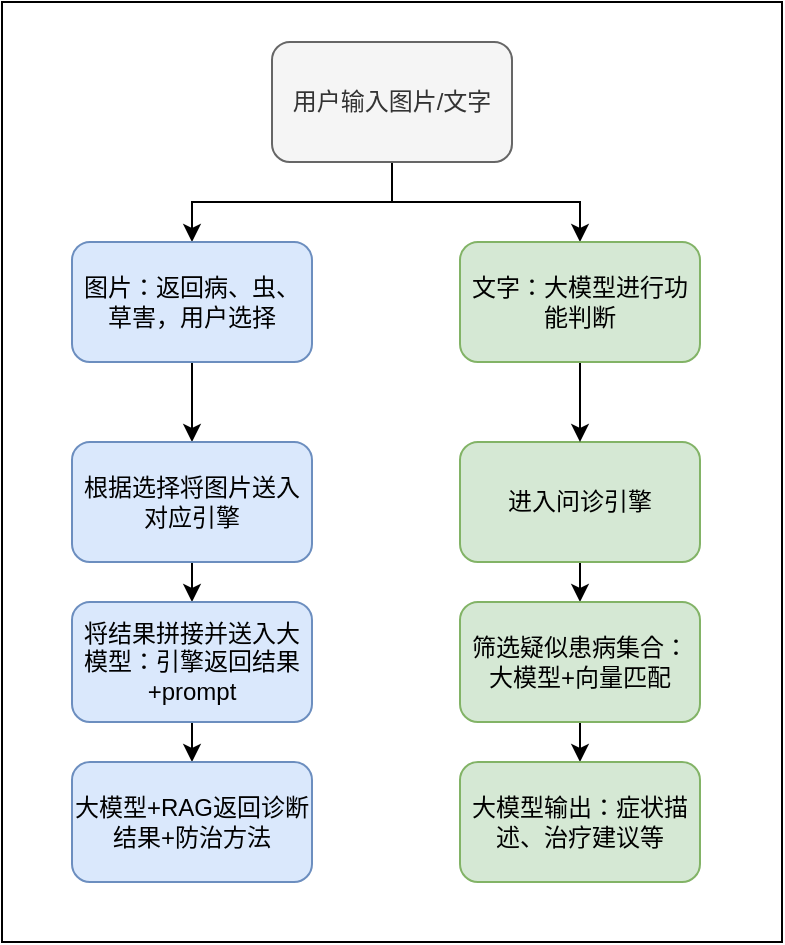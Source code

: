 <mxfile version="24.7.17">
  <diagram name="第 1 页" id="eMxHRLZWBAImxVuN15dN">
    <mxGraphModel dx="1050" dy="593" grid="1" gridSize="10" guides="1" tooltips="1" connect="1" arrows="1" fold="1" page="1" pageScale="1" pageWidth="827" pageHeight="1169" math="0" shadow="0">
      <root>
        <mxCell id="0" />
        <mxCell id="1" parent="0" />
        <mxCell id="rBL1BOkcqFpo-R5JIP8m-22" value="" style="rounded=0;whiteSpace=wrap;html=1;" vertex="1" parent="1">
          <mxGeometry x="185" y="80" width="390" height="470" as="geometry" />
        </mxCell>
        <mxCell id="rBL1BOkcqFpo-R5JIP8m-11" style="edgeStyle=orthogonalEdgeStyle;rounded=0;orthogonalLoop=1;jettySize=auto;html=1;exitX=0.5;exitY=1;exitDx=0;exitDy=0;entryX=0.5;entryY=0;entryDx=0;entryDy=0;" edge="1" parent="1" source="rBL1BOkcqFpo-R5JIP8m-1" target="rBL1BOkcqFpo-R5JIP8m-2">
          <mxGeometry relative="1" as="geometry">
            <Array as="points">
              <mxPoint x="380" y="180" />
              <mxPoint x="280" y="180" />
            </Array>
          </mxGeometry>
        </mxCell>
        <mxCell id="rBL1BOkcqFpo-R5JIP8m-12" style="edgeStyle=orthogonalEdgeStyle;rounded=0;orthogonalLoop=1;jettySize=auto;html=1;exitX=0.5;exitY=1;exitDx=0;exitDy=0;entryX=0.5;entryY=0;entryDx=0;entryDy=0;" edge="1" parent="1" source="rBL1BOkcqFpo-R5JIP8m-1" target="rBL1BOkcqFpo-R5JIP8m-7">
          <mxGeometry relative="1" as="geometry" />
        </mxCell>
        <mxCell id="rBL1BOkcqFpo-R5JIP8m-1" value="用户输入图片/文字" style="rounded=1;whiteSpace=wrap;html=1;fillColor=#f5f5f5;strokeColor=#666666;fontColor=#333333;" vertex="1" parent="1">
          <mxGeometry x="320" y="100" width="120" height="60" as="geometry" />
        </mxCell>
        <mxCell id="rBL1BOkcqFpo-R5JIP8m-13" style="edgeStyle=orthogonalEdgeStyle;rounded=0;orthogonalLoop=1;jettySize=auto;html=1;exitX=0.5;exitY=1;exitDx=0;exitDy=0;entryX=0.5;entryY=0;entryDx=0;entryDy=0;" edge="1" parent="1" source="rBL1BOkcqFpo-R5JIP8m-2" target="rBL1BOkcqFpo-R5JIP8m-4">
          <mxGeometry relative="1" as="geometry" />
        </mxCell>
        <mxCell id="rBL1BOkcqFpo-R5JIP8m-2" value="图片：返回病、虫、草害，用户选择" style="rounded=1;whiteSpace=wrap;html=1;fillColor=#dae8fc;strokeColor=#6c8ebf;" vertex="1" parent="1">
          <mxGeometry x="220" y="200" width="120" height="60" as="geometry" />
        </mxCell>
        <mxCell id="rBL1BOkcqFpo-R5JIP8m-16" style="edgeStyle=orthogonalEdgeStyle;rounded=0;orthogonalLoop=1;jettySize=auto;html=1;exitX=0.5;exitY=1;exitDx=0;exitDy=0;entryX=0.5;entryY=0;entryDx=0;entryDy=0;" edge="1" parent="1" source="rBL1BOkcqFpo-R5JIP8m-3" target="rBL1BOkcqFpo-R5JIP8m-8">
          <mxGeometry relative="1" as="geometry" />
        </mxCell>
        <mxCell id="rBL1BOkcqFpo-R5JIP8m-3" value="进入问诊引擎" style="rounded=1;whiteSpace=wrap;html=1;fillColor=#d5e8d4;strokeColor=#82b366;" vertex="1" parent="1">
          <mxGeometry x="414" y="300" width="120" height="60" as="geometry" />
        </mxCell>
        <mxCell id="rBL1BOkcqFpo-R5JIP8m-14" style="edgeStyle=orthogonalEdgeStyle;rounded=0;orthogonalLoop=1;jettySize=auto;html=1;exitX=0.5;exitY=1;exitDx=0;exitDy=0;entryX=0.5;entryY=0;entryDx=0;entryDy=0;" edge="1" parent="1" source="rBL1BOkcqFpo-R5JIP8m-4" target="rBL1BOkcqFpo-R5JIP8m-5">
          <mxGeometry relative="1" as="geometry" />
        </mxCell>
        <mxCell id="rBL1BOkcqFpo-R5JIP8m-4" value="根据选择将图片送入对应引擎" style="rounded=1;whiteSpace=wrap;html=1;fillColor=#dae8fc;strokeColor=#6c8ebf;" vertex="1" parent="1">
          <mxGeometry x="220" y="300" width="120" height="60" as="geometry" />
        </mxCell>
        <mxCell id="rBL1BOkcqFpo-R5JIP8m-17" style="edgeStyle=orthogonalEdgeStyle;rounded=0;orthogonalLoop=1;jettySize=auto;html=1;exitX=0.5;exitY=1;exitDx=0;exitDy=0;entryX=0.5;entryY=0;entryDx=0;entryDy=0;" edge="1" parent="1" source="rBL1BOkcqFpo-R5JIP8m-5" target="rBL1BOkcqFpo-R5JIP8m-6">
          <mxGeometry relative="1" as="geometry" />
        </mxCell>
        <mxCell id="rBL1BOkcqFpo-R5JIP8m-5" value="将结果拼接并送入大模型：引擎返回结果+prompt" style="rounded=1;whiteSpace=wrap;html=1;fillColor=#dae8fc;strokeColor=#6c8ebf;" vertex="1" parent="1">
          <mxGeometry x="220" y="380" width="120" height="60" as="geometry" />
        </mxCell>
        <mxCell id="rBL1BOkcqFpo-R5JIP8m-6" value="大模型+RAG返回诊断结果+防治方法" style="rounded=1;whiteSpace=wrap;html=1;fillColor=#dae8fc;strokeColor=#6c8ebf;" vertex="1" parent="1">
          <mxGeometry x="220" y="460" width="120" height="60" as="geometry" />
        </mxCell>
        <mxCell id="rBL1BOkcqFpo-R5JIP8m-15" style="edgeStyle=orthogonalEdgeStyle;rounded=0;orthogonalLoop=1;jettySize=auto;html=1;exitX=0.5;exitY=1;exitDx=0;exitDy=0;entryX=0.5;entryY=0;entryDx=0;entryDy=0;" edge="1" parent="1" source="rBL1BOkcqFpo-R5JIP8m-7" target="rBL1BOkcqFpo-R5JIP8m-3">
          <mxGeometry relative="1" as="geometry" />
        </mxCell>
        <mxCell id="rBL1BOkcqFpo-R5JIP8m-7" value="文字：大模型进行功能判断" style="rounded=1;whiteSpace=wrap;html=1;fillColor=#d5e8d4;strokeColor=#82b366;" vertex="1" parent="1">
          <mxGeometry x="414" y="200" width="120" height="60" as="geometry" />
        </mxCell>
        <mxCell id="rBL1BOkcqFpo-R5JIP8m-18" style="edgeStyle=orthogonalEdgeStyle;rounded=0;orthogonalLoop=1;jettySize=auto;html=1;exitX=0.5;exitY=1;exitDx=0;exitDy=0;entryX=0.5;entryY=0;entryDx=0;entryDy=0;" edge="1" parent="1" source="rBL1BOkcqFpo-R5JIP8m-8" target="rBL1BOkcqFpo-R5JIP8m-10">
          <mxGeometry relative="1" as="geometry" />
        </mxCell>
        <mxCell id="rBL1BOkcqFpo-R5JIP8m-8" value="筛选疑似患病集合：大模型+向量匹配" style="rounded=1;whiteSpace=wrap;html=1;fillColor=#d5e8d4;strokeColor=#82b366;" vertex="1" parent="1">
          <mxGeometry x="414" y="380" width="120" height="60" as="geometry" />
        </mxCell>
        <mxCell id="rBL1BOkcqFpo-R5JIP8m-10" value="大模型输出：症状描述、治疗建议等" style="rounded=1;whiteSpace=wrap;html=1;fillColor=#d5e8d4;strokeColor=#82b366;" vertex="1" parent="1">
          <mxGeometry x="414" y="460" width="120" height="60" as="geometry" />
        </mxCell>
      </root>
    </mxGraphModel>
  </diagram>
</mxfile>
